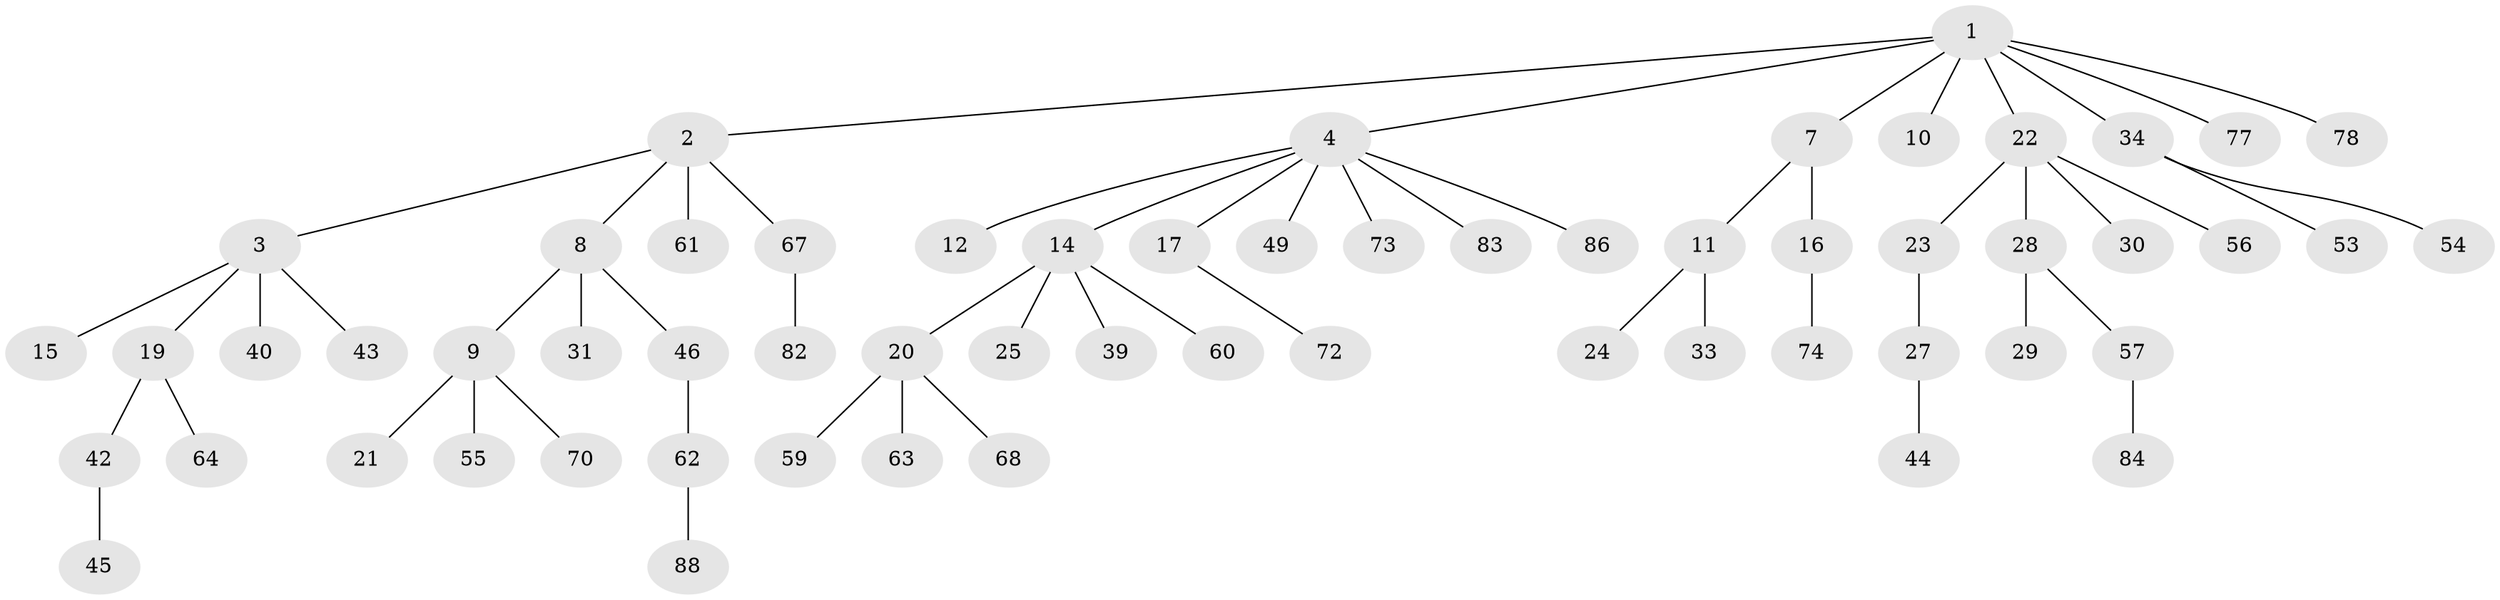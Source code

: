 // original degree distribution, {6: 0.022727272727272728, 4: 0.07954545454545454, 7: 0.011363636363636364, 3: 0.125, 5: 0.022727272727272728, 1: 0.5227272727272727, 2: 0.2159090909090909}
// Generated by graph-tools (version 1.1) at 2025/11/02/27/25 16:11:29]
// undirected, 60 vertices, 59 edges
graph export_dot {
graph [start="1"]
  node [color=gray90,style=filled];
  1 [super="+5"];
  2 [super="+35"];
  3 [super="+13"];
  4 [super="+6"];
  7 [super="+75"];
  8 [super="+41"];
  9 [super="+65"];
  10;
  11 [super="+76"];
  12 [super="+58"];
  14 [super="+50"];
  15;
  16 [super="+18"];
  17 [super="+51"];
  19 [super="+38"];
  20 [super="+47"];
  21 [super="+80"];
  22 [super="+26"];
  23 [super="+37"];
  24;
  25;
  27;
  28 [super="+36"];
  29;
  30;
  31 [super="+32"];
  33;
  34 [super="+85"];
  39;
  40;
  42;
  43 [super="+48"];
  44 [super="+52"];
  45 [super="+66"];
  46 [super="+87"];
  49;
  53;
  54;
  55;
  56;
  57 [super="+69"];
  59;
  60;
  61 [super="+81"];
  62 [super="+71"];
  63;
  64;
  67 [super="+79"];
  68;
  70;
  72;
  73;
  74;
  77;
  78;
  82;
  83;
  84;
  86;
  88;
  1 -- 2;
  1 -- 4;
  1 -- 7;
  1 -- 34;
  1 -- 78;
  1 -- 10;
  1 -- 77;
  1 -- 22;
  2 -- 3;
  2 -- 8;
  2 -- 61;
  2 -- 67;
  3 -- 15;
  3 -- 40;
  3 -- 19;
  3 -- 43;
  4 -- 12;
  4 -- 17;
  4 -- 49;
  4 -- 83;
  4 -- 86;
  4 -- 73;
  4 -- 14;
  7 -- 11;
  7 -- 16;
  8 -- 9;
  8 -- 31;
  8 -- 46;
  9 -- 21;
  9 -- 55;
  9 -- 70;
  11 -- 24;
  11 -- 33;
  14 -- 20;
  14 -- 25;
  14 -- 39;
  14 -- 60;
  16 -- 74;
  17 -- 72;
  19 -- 42;
  19 -- 64;
  20 -- 59;
  20 -- 63;
  20 -- 68;
  22 -- 23;
  22 -- 28;
  22 -- 56;
  22 -- 30;
  23 -- 27;
  27 -- 44;
  28 -- 29;
  28 -- 57;
  34 -- 53;
  34 -- 54;
  42 -- 45;
  46 -- 62;
  57 -- 84;
  62 -- 88;
  67 -- 82;
}
